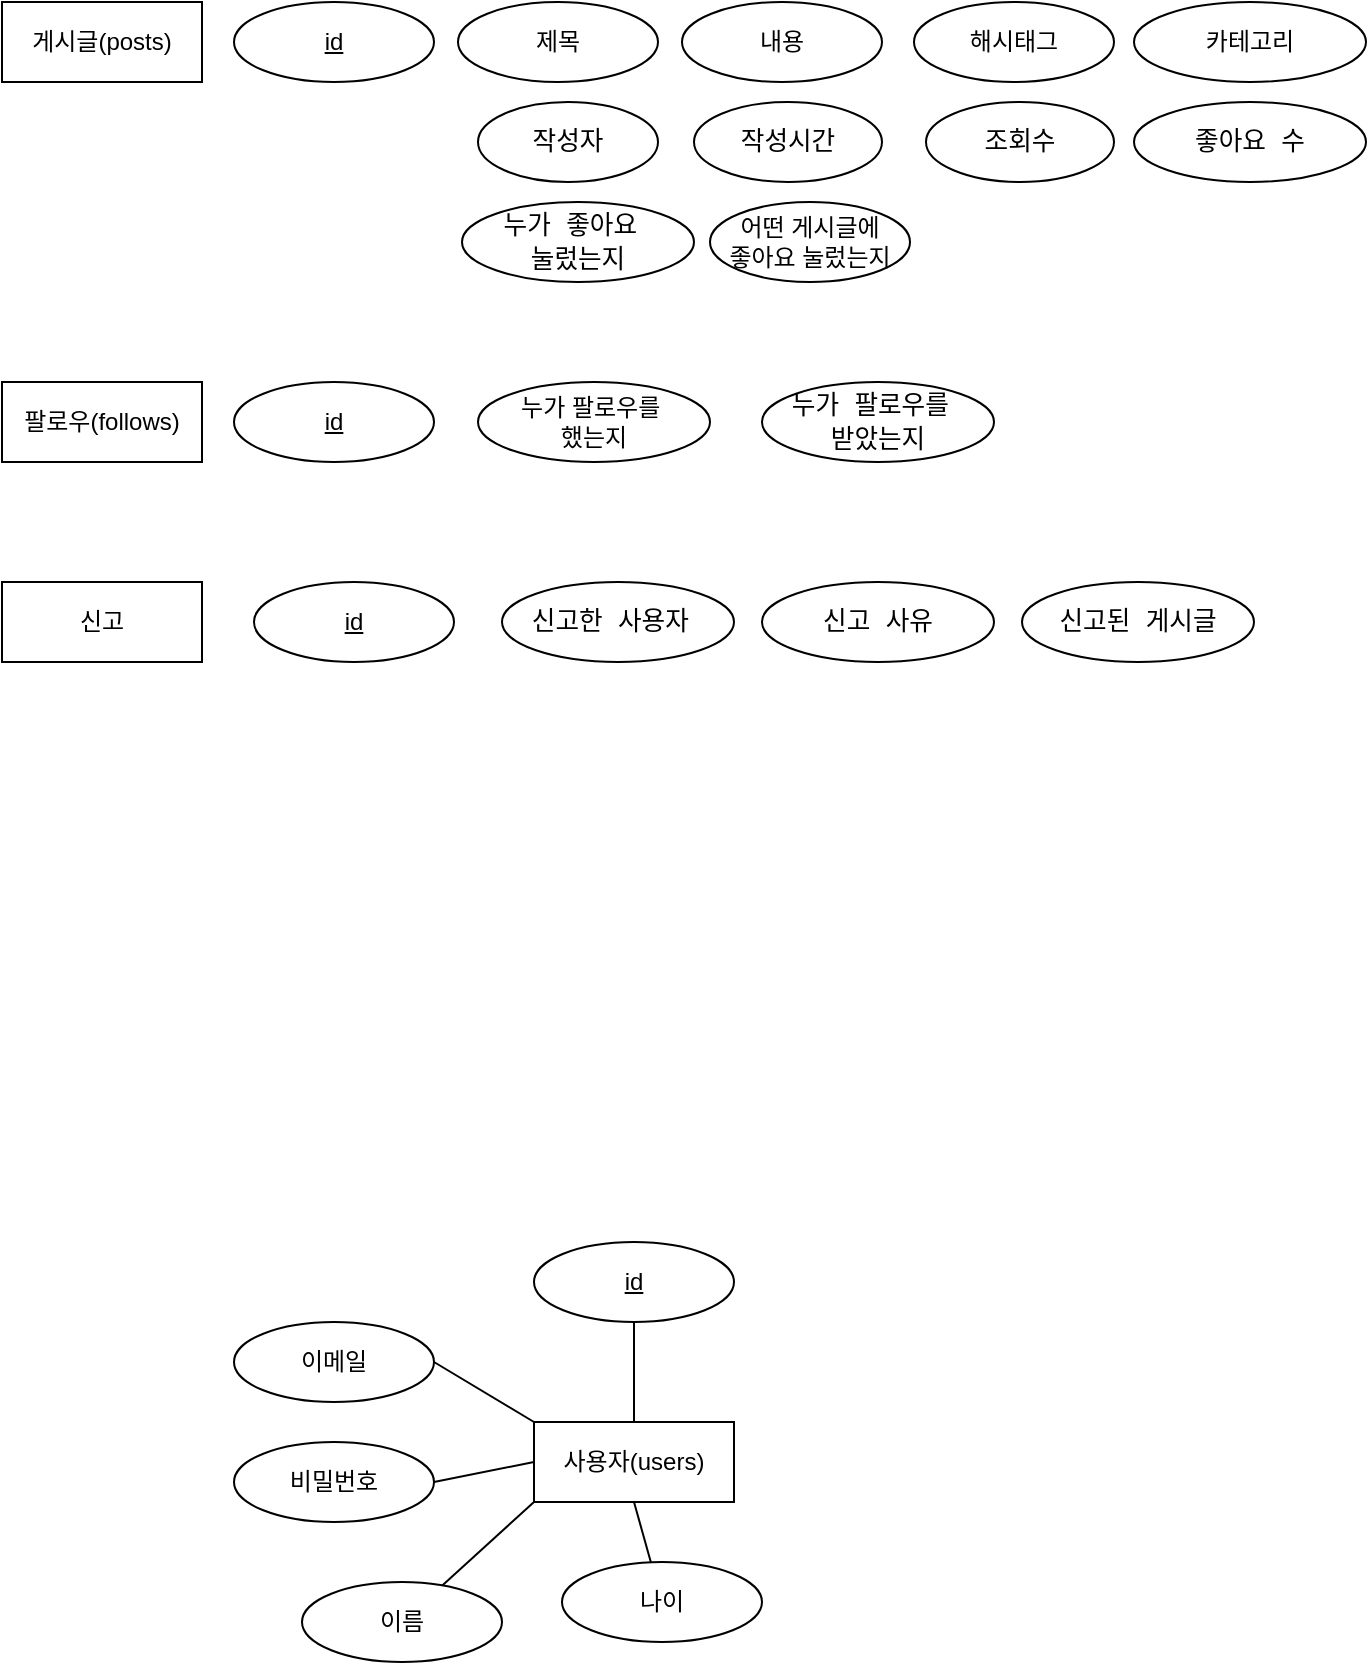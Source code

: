 <mxfile version="26.0.2">
  <diagram name="페이지-1" id="lvyuOp6DfGSYLUduwq0f">
    <mxGraphModel dx="1434" dy="746" grid="1" gridSize="10" guides="1" tooltips="1" connect="1" arrows="1" fold="1" page="1" pageScale="1" pageWidth="827" pageHeight="1169" math="0" shadow="0">
      <root>
        <mxCell id="0" />
        <mxCell id="1" parent="0" />
        <mxCell id="oFoexVExsGLdTk1ixC-K-1" value="이메일" style="ellipse;whiteSpace=wrap;html=1;align=center;" parent="1" vertex="1">
          <mxGeometry x="126" y="810" width="100" height="40" as="geometry" />
        </mxCell>
        <mxCell id="oFoexVExsGLdTk1ixC-K-2" value="비밀번호" style="ellipse;whiteSpace=wrap;html=1;align=center;" parent="1" vertex="1">
          <mxGeometry x="126" y="870" width="100" height="40" as="geometry" />
        </mxCell>
        <mxCell id="oFoexVExsGLdTk1ixC-K-3" value="이름" style="ellipse;whiteSpace=wrap;html=1;align=center;" parent="1" vertex="1">
          <mxGeometry x="160" y="940" width="100" height="40" as="geometry" />
        </mxCell>
        <mxCell id="oFoexVExsGLdTk1ixC-K-4" value="나이" style="ellipse;whiteSpace=wrap;html=1;align=center;" parent="1" vertex="1">
          <mxGeometry x="290" y="930" width="100" height="40" as="geometry" />
        </mxCell>
        <mxCell id="oFoexVExsGLdTk1ixC-K-5" value="제목" style="ellipse;whiteSpace=wrap;html=1;align=center;" parent="1" vertex="1">
          <mxGeometry x="238" y="150" width="100" height="40" as="geometry" />
        </mxCell>
        <mxCell id="oFoexVExsGLdTk1ixC-K-6" value="내용" style="ellipse;whiteSpace=wrap;html=1;align=center;" parent="1" vertex="1">
          <mxGeometry x="350" y="150" width="100" height="40" as="geometry" />
        </mxCell>
        <mxCell id="oFoexVExsGLdTk1ixC-K-7" value="어떤 게시글에&lt;div&gt;좋아요 눌렀는지&lt;/div&gt;" style="ellipse;whiteSpace=wrap;html=1;align=center;" parent="1" vertex="1">
          <mxGeometry x="364" y="250" width="100" height="40" as="geometry" />
        </mxCell>
        <mxCell id="oFoexVExsGLdTk1ixC-K-8" value="카테고리" style="ellipse;whiteSpace=wrap;html=1;align=center;" parent="1" vertex="1">
          <mxGeometry x="576" y="150" width="116" height="40" as="geometry" />
        </mxCell>
        <mxCell id="oFoexVExsGLdTk1ixC-K-9" value="&lt;div style=&quot;font-family: Consolas, &amp;quot;Courier New&amp;quot;, monospace; font-size: 12.845px; line-height: 17px; white-space: pre;&quot;&gt;&lt;span&gt;작성자&lt;/span&gt;&lt;/div&gt;" style="ellipse;whiteSpace=wrap;html=1;align=center;fontColor=#000000;" parent="1" vertex="1">
          <mxGeometry x="248" y="200" width="90" height="40" as="geometry" />
        </mxCell>
        <mxCell id="oFoexVExsGLdTk1ixC-K-10" value="&lt;div style=&quot;font-family: Consolas, &amp;quot;Courier New&amp;quot;, monospace; font-size: 12.845px; line-height: 17px; white-space: pre;&quot;&gt;&lt;span&gt;작성시간&lt;/span&gt;&lt;/div&gt;" style="ellipse;whiteSpace=wrap;html=1;align=center;fontColor=#000000;" parent="1" vertex="1">
          <mxGeometry x="356" y="200" width="94" height="40" as="geometry" />
        </mxCell>
        <mxCell id="oFoexVExsGLdTk1ixC-K-11" value="&lt;div style=&quot;font-family: Consolas, &amp;quot;Courier New&amp;quot;, monospace; font-size: 12.845px; line-height: 17px; white-space: pre;&quot;&gt;조회수&lt;/div&gt;" style="ellipse;whiteSpace=wrap;html=1;align=center;fontColor=#000000;" parent="1" vertex="1">
          <mxGeometry x="472" y="200" width="94" height="40" as="geometry" />
        </mxCell>
        <mxCell id="oFoexVExsGLdTk1ixC-K-12" value="&lt;div style=&quot;font-family: Consolas, &amp;quot;Courier New&amp;quot;, monospace; font-size: 12.845px; line-height: 17px; white-space: pre;&quot;&gt;&lt;span&gt;좋아요 수&lt;/span&gt;&lt;/div&gt;" style="ellipse;whiteSpace=wrap;html=1;align=center;fontColor=#000000;" parent="1" vertex="1">
          <mxGeometry x="576" y="200" width="116" height="40" as="geometry" />
        </mxCell>
        <mxCell id="oFoexVExsGLdTk1ixC-K-13" value="&lt;div style=&quot;font-family: Consolas, &amp;quot;Courier New&amp;quot;, monospace; font-size: 12.845px; line-height: 17px; white-space: pre;&quot;&gt;&lt;span&gt;누가 좋아요 &lt;/span&gt;&lt;/div&gt;&lt;div style=&quot;font-family: Consolas, &amp;quot;Courier New&amp;quot;, monospace; font-size: 12.845px; line-height: 17px; white-space: pre;&quot;&gt;&lt;span&gt;눌렀는지&lt;/span&gt;&lt;/div&gt;" style="ellipse;whiteSpace=wrap;html=1;align=center;fontColor=#000000;" parent="1" vertex="1">
          <mxGeometry x="240" y="250" width="116" height="40" as="geometry" />
        </mxCell>
        <mxCell id="oFoexVExsGLdTk1ixC-K-14" value="누가 팔로우를&amp;nbsp;&lt;div&gt;했는지&lt;/div&gt;" style="ellipse;whiteSpace=wrap;html=1;align=center;fontColor=#000000;" parent="1" vertex="1">
          <mxGeometry x="248" y="340" width="116" height="40" as="geometry" />
        </mxCell>
        <mxCell id="oFoexVExsGLdTk1ixC-K-16" value="&lt;div style=&quot;font-family: Consolas, &amp;quot;Courier New&amp;quot;, monospace; font-size: 12.845px; line-height: 17px; white-space: pre;&quot;&gt;&lt;span&gt;신고한 사용자 &lt;/span&gt;&lt;/div&gt;" style="ellipse;whiteSpace=wrap;html=1;align=center;fontColor=#000000;" parent="1" vertex="1">
          <mxGeometry x="260" y="440" width="116" height="40" as="geometry" />
        </mxCell>
        <mxCell id="oFoexVExsGLdTk1ixC-K-17" value="&lt;div style=&quot;font-family: Consolas, &amp;quot;Courier New&amp;quot;, monospace; font-size: 12.845px; line-height: 17px; white-space: pre;&quot;&gt;&lt;span&gt;신고된 게시글&lt;/span&gt;&lt;/div&gt;" style="ellipse;whiteSpace=wrap;html=1;align=center;fontColor=#000000;" parent="1" vertex="1">
          <mxGeometry x="520" y="440" width="116" height="40" as="geometry" />
        </mxCell>
        <mxCell id="oFoexVExsGLdTk1ixC-K-18" value="&lt;div style=&quot;font-family: Consolas, &amp;quot;Courier New&amp;quot;, monospace; font-size: 12.845px; line-height: 17px; white-space: pre;&quot;&gt;&lt;span&gt;신고 사유&lt;/span&gt;&lt;/div&gt;" style="ellipse;whiteSpace=wrap;html=1;align=center;fontColor=#000000;" parent="1" vertex="1">
          <mxGeometry x="390" y="440" width="116" height="40" as="geometry" />
        </mxCell>
        <mxCell id="oFoexVExsGLdTk1ixC-K-19" value="사용자(users)" style="whiteSpace=wrap;html=1;align=center;" parent="1" vertex="1">
          <mxGeometry x="276" y="860" width="100" height="40" as="geometry" />
        </mxCell>
        <mxCell id="oFoexVExsGLdTk1ixC-K-20" value="게시글(posts)" style="whiteSpace=wrap;html=1;align=center;" parent="1" vertex="1">
          <mxGeometry x="10" y="150" width="100" height="40" as="geometry" />
        </mxCell>
        <mxCell id="oFoexVExsGLdTk1ixC-K-22" value="해시태그" style="ellipse;whiteSpace=wrap;html=1;align=center;" parent="1" vertex="1">
          <mxGeometry x="466" y="150" width="100" height="40" as="geometry" />
        </mxCell>
        <mxCell id="oFoexVExsGLdTk1ixC-K-26" value="신고" style="whiteSpace=wrap;html=1;align=center;" parent="1" vertex="1">
          <mxGeometry x="10" y="440" width="100" height="40" as="geometry" />
        </mxCell>
        <mxCell id="oFoexVExsGLdTk1ixC-K-27" value="팔로우(follows)" style="whiteSpace=wrap;html=1;align=center;" parent="1" vertex="1">
          <mxGeometry x="10" y="340" width="100" height="40" as="geometry" />
        </mxCell>
        <mxCell id="oFoexVExsGLdTk1ixC-K-28" value="&lt;div style=&quot;font-family: Consolas, &amp;quot;Courier New&amp;quot;, monospace; font-size: 12.845px; line-height: 17px; white-space: pre;&quot;&gt;&lt;span&gt;누가 팔로우를 &lt;/span&gt;&lt;/div&gt;&lt;div style=&quot;font-family: Consolas, &amp;quot;Courier New&amp;quot;, monospace; font-size: 12.845px; line-height: 17px; white-space: pre;&quot;&gt;&lt;span&gt;받았는지&lt;/span&gt;&lt;/div&gt;" style="ellipse;whiteSpace=wrap;html=1;align=center;fontColor=#000000;" parent="1" vertex="1">
          <mxGeometry x="390" y="340" width="116" height="40" as="geometry" />
        </mxCell>
        <mxCell id="_Hn1qOYmi_38xupR8LgN-1" value="id" style="ellipse;whiteSpace=wrap;html=1;align=center;fontStyle=4;" vertex="1" parent="1">
          <mxGeometry x="276" y="770" width="100" height="40" as="geometry" />
        </mxCell>
        <mxCell id="_Hn1qOYmi_38xupR8LgN-2" value="id" style="ellipse;whiteSpace=wrap;html=1;align=center;fontStyle=4;" vertex="1" parent="1">
          <mxGeometry x="126" y="150" width="100" height="40" as="geometry" />
        </mxCell>
        <mxCell id="_Hn1qOYmi_38xupR8LgN-3" value="id" style="ellipse;whiteSpace=wrap;html=1;align=center;fontStyle=4;" vertex="1" parent="1">
          <mxGeometry x="126" y="340" width="100" height="40" as="geometry" />
        </mxCell>
        <mxCell id="_Hn1qOYmi_38xupR8LgN-4" value="id" style="ellipse;whiteSpace=wrap;html=1;align=center;fontStyle=4;" vertex="1" parent="1">
          <mxGeometry x="136" y="440" width="100" height="40" as="geometry" />
        </mxCell>
        <mxCell id="_Hn1qOYmi_38xupR8LgN-5" value="" style="endArrow=none;html=1;rounded=0;exitX=0.5;exitY=1;exitDx=0;exitDy=0;entryX=0.5;entryY=0;entryDx=0;entryDy=0;" edge="1" parent="1" source="_Hn1qOYmi_38xupR8LgN-1" target="oFoexVExsGLdTk1ixC-K-19">
          <mxGeometry relative="1" as="geometry">
            <mxPoint x="380" y="830" as="sourcePoint" />
            <mxPoint x="540" y="830" as="targetPoint" />
          </mxGeometry>
        </mxCell>
        <mxCell id="_Hn1qOYmi_38xupR8LgN-6" value="" style="endArrow=none;html=1;rounded=0;exitX=1;exitY=0.5;exitDx=0;exitDy=0;entryX=0;entryY=0;entryDx=0;entryDy=0;" edge="1" parent="1" source="oFoexVExsGLdTk1ixC-K-1" target="oFoexVExsGLdTk1ixC-K-19">
          <mxGeometry relative="1" as="geometry">
            <mxPoint x="328" y="820" as="sourcePoint" />
            <mxPoint x="320" y="860" as="targetPoint" />
          </mxGeometry>
        </mxCell>
        <mxCell id="_Hn1qOYmi_38xupR8LgN-7" value="" style="endArrow=none;html=1;rounded=0;exitX=1;exitY=0.5;exitDx=0;exitDy=0;entryX=0;entryY=0.5;entryDx=0;entryDy=0;" edge="1" parent="1" source="oFoexVExsGLdTk1ixC-K-2" target="oFoexVExsGLdTk1ixC-K-19">
          <mxGeometry relative="1" as="geometry">
            <mxPoint x="236" y="840" as="sourcePoint" />
            <mxPoint x="286" y="870" as="targetPoint" />
          </mxGeometry>
        </mxCell>
        <mxCell id="_Hn1qOYmi_38xupR8LgN-8" value="" style="endArrow=none;html=1;rounded=0;entryX=0;entryY=1;entryDx=0;entryDy=0;" edge="1" parent="1" source="oFoexVExsGLdTk1ixC-K-3" target="oFoexVExsGLdTk1ixC-K-19">
          <mxGeometry relative="1" as="geometry">
            <mxPoint x="236" y="900" as="sourcePoint" />
            <mxPoint x="270" y="910" as="targetPoint" />
          </mxGeometry>
        </mxCell>
        <mxCell id="_Hn1qOYmi_38xupR8LgN-9" value="" style="endArrow=none;html=1;rounded=0;entryX=0.5;entryY=1;entryDx=0;entryDy=0;" edge="1" parent="1" source="oFoexVExsGLdTk1ixC-K-4" target="oFoexVExsGLdTk1ixC-K-19">
          <mxGeometry relative="1" as="geometry">
            <mxPoint x="240" y="952" as="sourcePoint" />
            <mxPoint x="286" y="910" as="targetPoint" />
          </mxGeometry>
        </mxCell>
      </root>
    </mxGraphModel>
  </diagram>
</mxfile>
